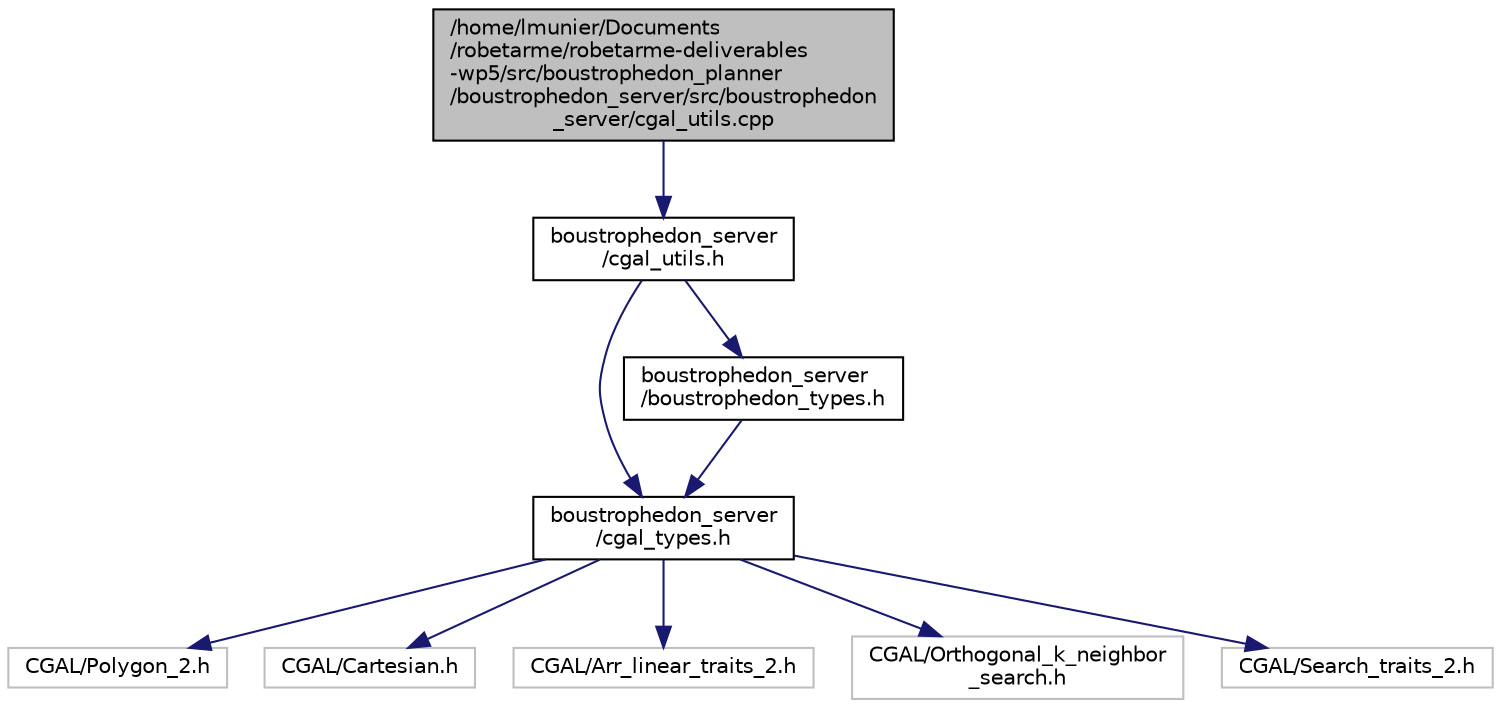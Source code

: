 digraph "/home/lmunier/Documents/robetarme/robetarme-deliverables-wp5/src/boustrophedon_planner/boustrophedon_server/src/boustrophedon_server/cgal_utils.cpp"
{
 // LATEX_PDF_SIZE
  edge [fontname="Helvetica",fontsize="10",labelfontname="Helvetica",labelfontsize="10"];
  node [fontname="Helvetica",fontsize="10",shape=record];
  Node1 [label="/home/lmunier/Documents\l/robetarme/robetarme-deliverables\l-wp5/src/boustrophedon_planner\l/boustrophedon_server/src/boustrophedon\l_server/cgal_utils.cpp",height=0.2,width=0.4,color="black", fillcolor="grey75", style="filled", fontcolor="black",tooltip=" "];
  Node1 -> Node2 [color="midnightblue",fontsize="10",style="solid",fontname="Helvetica"];
  Node2 [label="boustrophedon_server\l/cgal_utils.h",height=0.2,width=0.4,color="black", fillcolor="white", style="filled",URL="$cgal__utils_8h.html",tooltip=" "];
  Node2 -> Node3 [color="midnightblue",fontsize="10",style="solid",fontname="Helvetica"];
  Node3 [label="boustrophedon_server\l/cgal_types.h",height=0.2,width=0.4,color="black", fillcolor="white", style="filled",URL="$cgal__types_8h.html",tooltip=" "];
  Node3 -> Node4 [color="midnightblue",fontsize="10",style="solid",fontname="Helvetica"];
  Node4 [label="CGAL/Polygon_2.h",height=0.2,width=0.4,color="grey75", fillcolor="white", style="filled",tooltip=" "];
  Node3 -> Node5 [color="midnightblue",fontsize="10",style="solid",fontname="Helvetica"];
  Node5 [label="CGAL/Cartesian.h",height=0.2,width=0.4,color="grey75", fillcolor="white", style="filled",tooltip=" "];
  Node3 -> Node6 [color="midnightblue",fontsize="10",style="solid",fontname="Helvetica"];
  Node6 [label="CGAL/Arr_linear_traits_2.h",height=0.2,width=0.4,color="grey75", fillcolor="white", style="filled",tooltip=" "];
  Node3 -> Node7 [color="midnightblue",fontsize="10",style="solid",fontname="Helvetica"];
  Node7 [label="CGAL/Orthogonal_k_neighbor\l_search.h",height=0.2,width=0.4,color="grey75", fillcolor="white", style="filled",tooltip=" "];
  Node3 -> Node8 [color="midnightblue",fontsize="10",style="solid",fontname="Helvetica"];
  Node8 [label="CGAL/Search_traits_2.h",height=0.2,width=0.4,color="grey75", fillcolor="white", style="filled",tooltip=" "];
  Node2 -> Node9 [color="midnightblue",fontsize="10",style="solid",fontname="Helvetica"];
  Node9 [label="boustrophedon_server\l/boustrophedon_types.h",height=0.2,width=0.4,color="black", fillcolor="white", style="filled",URL="$boustrophedon__types_8h.html",tooltip=" "];
  Node9 -> Node3 [color="midnightblue",fontsize="10",style="solid",fontname="Helvetica"];
}

